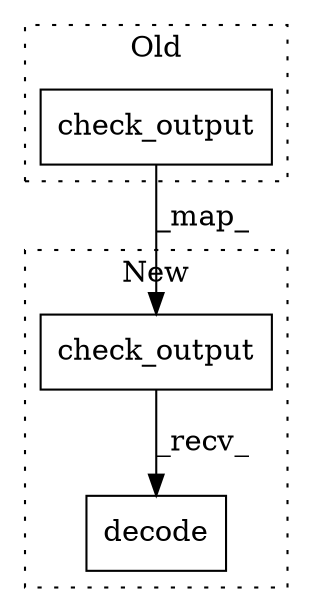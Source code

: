 digraph G {
subgraph cluster0 {
1 [label="check_output" a="32" s="5129,5150" l="13,1" shape="box"];
label = "Old";
style="dotted";
}
subgraph cluster1 {
2 [label="check_output" a="32" s="5129,5150" l="13,1" shape="box"];
3 [label="decode" a="32" s="5152" l="8" shape="box"];
label = "New";
style="dotted";
}
1 -> 2 [label="_map_"];
2 -> 3 [label="_recv_"];
}
